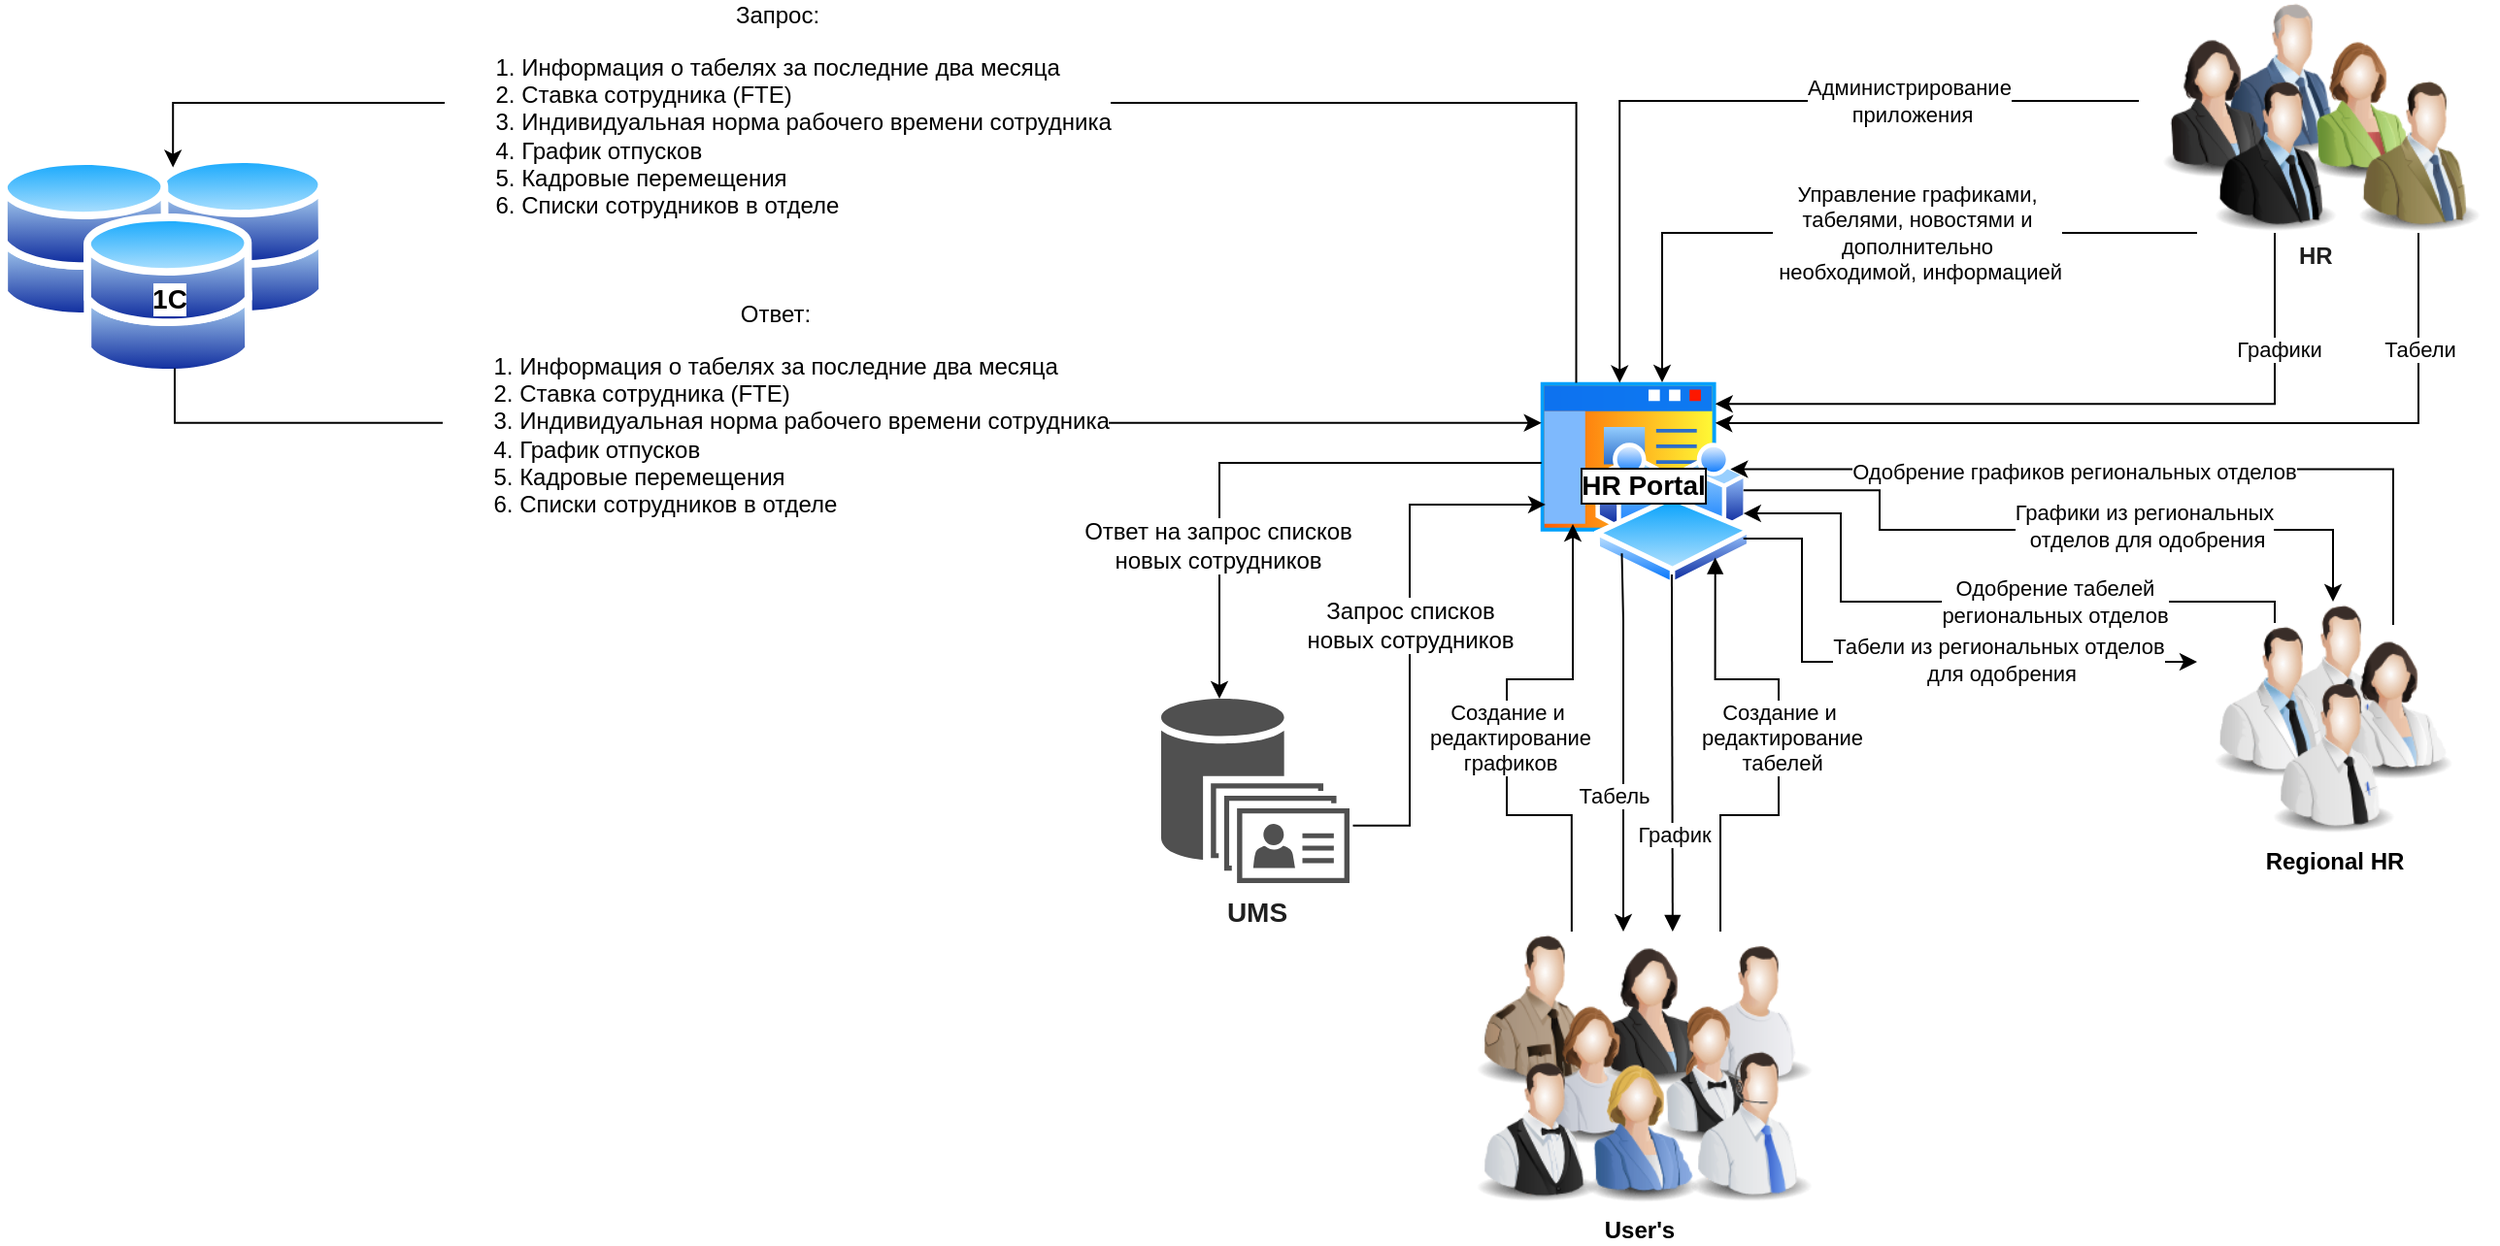 <mxfile version="18.1.3" type="device"><diagram id="Lq95aypC4lVMrsYn6Aff" name="Page-1"><mxGraphModel dx="1422" dy="865" grid="1" gridSize="10" guides="1" tooltips="1" connect="1" arrows="1" fold="1" page="1" pageScale="1" pageWidth="1169" pageHeight="1654" math="1" shadow="0"><root><mxCell id="0"/><mxCell id="1" parent="0"/><mxCell id="aCcJaI6mUxAxK2lkdSR--11" value="&lt;font style=&quot;font-size: 14px;&quot;&gt;&lt;span&gt;UMS&lt;/span&gt;&lt;/font&gt;" style="sketch=0;shadow=0;dashed=0;html=1;strokeColor=none;fillColor=#505050;labelPosition=center;verticalLabelPosition=bottom;verticalAlign=top;outlineConnect=0;align=center;shape=mxgraph.office.databases.unified_contact_store;fontColor=#1F1F1F;labelBackgroundColor=default;fontStyle=1" parent="1" vertex="1"><mxGeometry x="1200" y="567" width="97" height="95" as="geometry"/></mxCell><mxCell id="aCcJaI6mUxAxK2lkdSR--24" value="HR Portal" style="aspect=fixed;perimeter=ellipsePerimeter;html=1;align=center;shadow=0;dashed=0;spacingTop=3;image;image=img/lib/active_directory/workspace_site.svg;points=[[0.03,0.13,0,0,0],[0.03,0.22,0,0,0],[0.03,0.31,0,0,0],[0.03,0.41,0,0,0],[0.03,0.5,0,0,0],[0.03,0.59,0,0,0],[0.03,0.67,0,0,0],[0.08,0.72,0,0,0],[0.1,0.03,0,0,0],[0.19,0.03,0,0,0],[0.19,0.72,0,0,0],[0.29,0.03,0,0,0],[0.29,0.77,0,0,0],[0.34,0.8,0,0,0],[0.39,0.03,0,0,0],[0.4,0.84,0,0,0],[0.47,0.87,0,0,0],[0.5,0.03,0,0,0],[0.52,0.9,0,0,0],[0.62,0.03,0,0,0],[0.63,0.94,0,0,0],[0.7,0.93,0,0,0],[0.72,0.03,0,0,0],[0.78,0.9,0,0,0],[0.83,0.03,0,0,0],[0.83,0.13,0,0,0],[0.83,0.22,0,0,0],[0.83,0.86,0,0,0],[0.85,0.33,0,0,0],[0.89,0.83,0,0,0],[0.9,0.44,0,0,0],[0.96,0.54,0,0,0],[0.96,0.65,0,0,0],[0.96,0.77,0,0,0]];fontSize=14;fontStyle=1;labelPosition=center;verticalLabelPosition=middle;verticalAlign=middle;labelBorderColor=default;horizontal=1;" parent="1" vertex="1"><mxGeometry x="1392.5" y="401" width="111.86" height="108.5" as="geometry"/></mxCell><mxCell id="6jzwit1CotVRzG8QIPb7-9" value="" style="group" parent="1" vertex="1" connectable="0"><mxGeometry x="602" y="287" width="168" height="114" as="geometry"/></mxCell><mxCell id="6jzwit1CotVRzG8QIPb7-2" value="" style="aspect=fixed;perimeter=ellipsePerimeter;html=1;align=center;shadow=0;dashed=0;spacingTop=3;image;image=img/lib/active_directory/databases.svg;snapToPoint=0;cloneable=0;points=[[0.07,0.82,0,0,0],[0.17,0.89,0,0,0],[0.32,0.93,0,0,0],[0.47,0.95,0,0,0],[0.5,0.04,0,0,0],[0.62,0.96,0,0,0],[0.72,0.93,0,0,0],[0.84,0.89,0,0,0],[0.89,0.1,0,0,0],[0.95,0.19,0,0,0],[0.95,0.31,0,0,0],[0.95,0.43,0,0,0],[0.95,0.55,0,0,0],[0.95,0.67,0,0,0],[0.95,0.82,0,0,0]];" parent="6jzwit1CotVRzG8QIPb7-9" vertex="1"><mxGeometry x="81" width="87" height="84" as="geometry"/></mxCell><mxCell id="6jzwit1CotVRzG8QIPb7-7" value="" style="aspect=fixed;perimeter=ellipsePerimeter;html=1;align=center;shadow=0;dashed=0;spacingTop=3;image;image=img/lib/active_directory/databases.svg;snapToPoint=0;cloneable=0;points=[[0.06,0.17,0,0,0],[0.14,0.1,0,0,0],[0.23,0.07,0,0,0],[0.33,0.06,0,0,0],[0.43,0.05,0,0,0],[0.53,0.05,0,0,0],[0.63,0.05,0,0,0],[0.74,0.06,0,0,0],[0.84,0.09,0,0,0],[0.94,0.17,0,0,0]];" parent="6jzwit1CotVRzG8QIPb7-9" vertex="1"><mxGeometry y="1" width="87" height="84" as="geometry"/></mxCell><mxCell id="6jzwit1CotVRzG8QIPb7-8" value="&lt;font style=&quot;font-size: 14px;&quot;&gt;&lt;b style=&quot;font-size: 14px;&quot;&gt;1С&lt;/b&gt;&lt;/font&gt;" style="aspect=fixed;perimeter=ellipsePerimeter;html=1;align=center;shadow=0;dashed=0;spacingTop=3;image;image=img/lib/active_directory/databases.svg;snapToPoint=0;cloneable=0;points=[[0.08,0.86,0,0,0],[0.22,0.93,0,0,0],[0.39,0.95,0,0,0],[0.54,0.95,0,0,0],[0.67,0.93,0,0,0],[0.8,0.9,0,0,0],[0.93,0.86,0,0,0]];labelPosition=center;verticalLabelPosition=middle;verticalAlign=middle;fontSize=14;" parent="6jzwit1CotVRzG8QIPb7-9" vertex="1"><mxGeometry x="43" y="30" width="87" height="84" as="geometry"/></mxCell><mxCell id="6jzwit1CotVRzG8QIPb7-11" value="" style="group" parent="1" vertex="1" connectable="0"><mxGeometry x="1703.5" y="207" width="185" height="120" as="geometry"/></mxCell><mxCell id="aCcJaI6mUxAxK2lkdSR--2" value="" style="image;html=1;image=img/lib/clip_art/people/Suit_Man_Blue_128x128.png" parent="6jzwit1CotVRzG8QIPb7-11" vertex="1"><mxGeometry x="35" width="80" height="80" as="geometry"/></mxCell><mxCell id="aCcJaI6mUxAxK2lkdSR--23" value="" style="image;html=1;image=img/lib/clip_art/people/Suit_Woman_Green_128x128.png" parent="6jzwit1CotVRzG8QIPb7-11" vertex="1"><mxGeometry x="75" y="13" width="80" height="80" as="geometry"/></mxCell><mxCell id="6jzwit1CotVRzG8QIPb7-10" value="HR" style="image;html=1;image=img/lib/clip_art/people/Suit_Woman_128x128.png;labelBackgroundColor=default;fontColor=#1F1F1F;verticalAlign=middle;align=left;labelPosition=right;verticalLabelPosition=bottom;fontStyle=1" parent="6jzwit1CotVRzG8QIPb7-11" vertex="1"><mxGeometry y="12" width="80" height="80" as="geometry"/></mxCell><mxCell id="aCcJaI6mUxAxK2lkdSR--3" value="" style="image;html=1;image=img/lib/clip_art/people/Suit_Man_128x128.png;fontStyle=1;labelPosition=right;verticalLabelPosition=bottom;align=left;verticalAlign=top;" parent="6jzwit1CotVRzG8QIPb7-11" vertex="1"><mxGeometry x="30" y="40" width="80" height="80" as="geometry"/></mxCell><mxCell id="aCcJaI6mUxAxK2lkdSR--4" value="" style="image;html=1;image=img/lib/clip_art/people/Suit_Man_Green_128x128.png" parent="6jzwit1CotVRzG8QIPb7-11" vertex="1"><mxGeometry x="104" y="40" width="80" height="80" as="geometry"/></mxCell><mxCell id="6jzwit1CotVRzG8QIPb7-12" value="" style="group" parent="1" vertex="1" connectable="0"><mxGeometry x="1733.5" y="517" width="141" height="120" as="geometry"/></mxCell><mxCell id="aCcJaI6mUxAxK2lkdSR--7" value="" style="image;html=1;image=img/lib/clip_art/people/Tech_Man_128x128.png" parent="6jzwit1CotVRzG8QIPb7-12" vertex="1"><mxGeometry x="30" width="80" height="80" as="geometry"/></mxCell><mxCell id="aCcJaI6mUxAxK2lkdSR--5" value="" style="image;html=1;image=img/lib/clip_art/people/Scientist_Man_128x128.png" parent="6jzwit1CotVRzG8QIPb7-12" vertex="1"><mxGeometry y="11" width="80" height="80" as="geometry"/></mxCell><mxCell id="aCcJaI6mUxAxK2lkdSR--16" value="" style="image;html=1;image=img/lib/clip_art/people/Scientist_Woman_128x128.png" parent="6jzwit1CotVRzG8QIPb7-12" vertex="1"><mxGeometry x="61" y="12" width="80" height="80" as="geometry"/></mxCell><mxCell id="aCcJaI6mUxAxK2lkdSR--6" value="&lt;b&gt;Regional HR&lt;/b&gt;" style="image;html=1;image=img/lib/clip_art/people/Tech_Man_128x128.png" parent="6jzwit1CotVRzG8QIPb7-12" vertex="1"><mxGeometry x="30" y="40" width="80" height="80" as="geometry"/></mxCell><mxCell id="6jzwit1CotVRzG8QIPb7-26" value="" style="group" parent="1" vertex="1" connectable="0"><mxGeometry x="1353.43" y="687" width="190" height="140" as="geometry"/></mxCell><mxCell id="aCcJaI6mUxAxK2lkdSR--14" value="" style="image;html=1;image=img/lib/clip_art/people/Security_Man_128x128.png" parent="6jzwit1CotVRzG8QIPb7-26" vertex="1"><mxGeometry width="80" height="80" as="geometry"/></mxCell><mxCell id="aCcJaI6mUxAxK2lkdSR--21" value="" style="image;html=1;image=img/lib/clip_art/people/Suit_Woman_128x128.png" parent="6jzwit1CotVRzG8QIPb7-26" vertex="1"><mxGeometry x="60" width="80" height="80" as="geometry"/></mxCell><mxCell id="6jzwit1CotVRzG8QIPb7-21" value="" style="image;html=1;image=img/lib/clip_art/people/Worker_Man_128x128.png;labelBackgroundColor=default;fontSize=14;fontColor=#1F1F1F;" parent="6jzwit1CotVRzG8QIPb7-26" vertex="1"><mxGeometry x="110" width="80" height="80" as="geometry"/></mxCell><mxCell id="aCcJaI6mUxAxK2lkdSR--15" value="" style="image;html=1;image=img/lib/clip_art/people/Worker_Woman_128x128.png" parent="6jzwit1CotVRzG8QIPb7-26" vertex="1"><mxGeometry x="30" y="30" width="80" height="80" as="geometry"/></mxCell><mxCell id="aCcJaI6mUxAxK2lkdSR--19" value="" style="image;html=1;image=img/lib/clip_art/people/Waiter_Woman_128x128.png" parent="6jzwit1CotVRzG8QIPb7-26" vertex="1"><mxGeometry x="90" y="30" width="80" height="80" as="geometry"/></mxCell><mxCell id="aCcJaI6mUxAxK2lkdSR--17" value="" style="image;html=1;image=img/lib/clip_art/people/Waiter_128x128.png" parent="6jzwit1CotVRzG8QIPb7-26" vertex="1"><mxGeometry y="60" width="80" height="80" as="geometry"/></mxCell><mxCell id="aCcJaI6mUxAxK2lkdSR--22" value="&lt;b&gt;User's&lt;/b&gt;" style="image;html=1;image=img/lib/clip_art/people/Suit_Woman_Blue_128x128.png" parent="6jzwit1CotVRzG8QIPb7-26" vertex="1"><mxGeometry x="53" y="60" width="80" height="80" as="geometry"/></mxCell><mxCell id="6jzwit1CotVRzG8QIPb7-25" value="" style="image;html=1;image=img/lib/clip_art/people/Telesales_Man_128x128.png;labelBackgroundColor=default;fontSize=14;fontColor=#1F1F1F;" parent="6jzwit1CotVRzG8QIPb7-26" vertex="1"><mxGeometry x="110" y="60" width="80" height="80" as="geometry"/></mxCell><mxCell id="xbtdF4-ouIRIH4cw3B-q-2" value="" style="edgeStyle=orthogonalEdgeStyle;rounded=0;orthogonalLoop=1;jettySize=auto;html=1;fontSize=14;exitX=1.024;exitY=0.063;exitDx=0;exitDy=0;exitPerimeter=0;entryX=0.19;entryY=0.03;entryDx=0;entryDy=0;entryPerimeter=0;startArrow=classic;startFill=1;endArrow=none;endFill=0;" parent="1" source="6jzwit1CotVRzG8QIPb7-7" target="aCcJaI6mUxAxK2lkdSR--24" edge="1"><mxGeometry relative="1" as="geometry"><mxPoint x="1010.5" y="455.25" as="targetPoint"/><Array as="points"><mxPoint x="691" y="260"/><mxPoint x="1414" y="260"/></Array></mxGeometry></mxCell><mxCell id="hGpTELamuzpwL55iP_a8-1" value="&lt;font style=&quot;font-size: 12px;&quot;&gt;Запрос:&lt;br&gt;&lt;ol&gt;&lt;li style=&quot;text-align: left;&quot;&gt;&lt;font style=&quot;font-size: 12px;&quot;&gt;Информация о табелях за последние два месяца&lt;/font&gt;&lt;/li&gt;&lt;li style=&quot;text-align: left;&quot;&gt;&lt;font style=&quot;font-size: 12px;&quot;&gt;Ставка сотрудника (FTE)&lt;/font&gt;&lt;/li&gt;&lt;li style=&quot;text-align: left;&quot;&gt;Индивидуальная норма рабочего времени сотрудника&lt;/li&gt;&lt;li style=&quot;text-align: left;&quot;&gt;График отпусков&lt;/li&gt;&lt;li style=&quot;text-align: left;&quot;&gt;Кадровые перемещения&lt;/li&gt;&lt;li style=&quot;text-align: left;&quot;&gt;Списки сотрудников в отделе&lt;/li&gt;&lt;/ol&gt;&lt;/font&gt;" style="edgeLabel;html=1;align=center;verticalAlign=middle;resizable=0;points=[];" parent="xbtdF4-ouIRIH4cw3B-q-2" vertex="1" connectable="0"><mxGeometry x="-0.224" y="-1" relative="1" as="geometry"><mxPoint x="-6" y="9" as="offset"/></mxGeometry></mxCell><mxCell id="xbtdF4-ouIRIH4cw3B-q-6" value="" style="edgeStyle=orthogonalEdgeStyle;rounded=0;orthogonalLoop=1;jettySize=auto;html=1;fontSize=14;exitX=0.54;exitY=0.95;exitDx=0;exitDy=0;exitPerimeter=0;entryX=0.03;entryY=0.22;entryDx=0;entryDy=0;entryPerimeter=0;" parent="1" source="6jzwit1CotVRzG8QIPb7-8" target="aCcJaI6mUxAxK2lkdSR--24" edge="1"><mxGeometry relative="1" as="geometry"><mxPoint x="854.5" y="493" as="targetPoint"/><Array as="points"><mxPoint x="692" y="425"/></Array></mxGeometry></mxCell><mxCell id="hGpTELamuzpwL55iP_a8-2" value="Ответ:&lt;br&gt;&lt;ol&gt;&lt;li style=&quot;text-align: left;&quot;&gt;Информация о табелях за последние два месяца&lt;/li&gt;&lt;li style=&quot;text-align: left;&quot;&gt;Ставка сотрудника (FTE)&lt;/li&gt;&lt;li style=&quot;text-align: left;&quot;&gt;Индивидуальная норма рабочего времени сотрудника&lt;/li&gt;&lt;li style=&quot;text-align: left;&quot;&gt;График отпусков&lt;/li&gt;&lt;li style=&quot;text-align: left;&quot;&gt;Кадровые перемещения&lt;/li&gt;&lt;li style=&quot;text-align: left;&quot;&gt;Списки сотрудников в отделе&lt;/li&gt;&lt;/ol&gt;" style="edgeLabel;html=1;align=center;verticalAlign=middle;resizable=0;points=[];fontSize=12;" parent="xbtdF4-ouIRIH4cw3B-q-6" vertex="1" connectable="0"><mxGeometry x="-0.021" y="1" relative="1" as="geometry"><mxPoint x="-22" as="offset"/></mxGeometry></mxCell><mxCell id="hGpTELamuzpwL55iP_a8-4" value="" style="edgeStyle=orthogonalEdgeStyle;rounded=0;orthogonalLoop=1;jettySize=auto;html=1;fontSize=12;entryX=0.03;entryY=0.41;entryDx=0;entryDy=0;entryPerimeter=0;startArrow=classic;startFill=1;endArrow=none;endFill=0;" parent="1" source="aCcJaI6mUxAxK2lkdSR--11" target="aCcJaI6mUxAxK2lkdSR--24" edge="1"><mxGeometry relative="1" as="geometry"><mxPoint x="1156.5" y="412" as="targetPoint"/><Array as="points"><mxPoint x="1230" y="446"/></Array></mxGeometry></mxCell><mxCell id="hGpTELamuzpwL55iP_a8-5" value="Ответ на запрос списков&lt;br&gt;новых сотрудников" style="edgeLabel;html=1;align=center;verticalAlign=middle;resizable=0;points=[];fontSize=12;" parent="hGpTELamuzpwL55iP_a8-4" vertex="1" connectable="0"><mxGeometry x="0.073" y="2" relative="1" as="geometry"><mxPoint x="-34" y="44" as="offset"/></mxGeometry></mxCell><mxCell id="hGpTELamuzpwL55iP_a8-6" value="" style="edgeStyle=orthogonalEdgeStyle;rounded=0;orthogonalLoop=1;jettySize=auto;html=1;fontSize=12;entryX=0.049;entryY=0.608;entryDx=0;entryDy=0;entryPerimeter=0;exitX=1.018;exitY=0.688;exitDx=0;exitDy=0;exitPerimeter=0;" parent="1" source="aCcJaI6mUxAxK2lkdSR--11" target="aCcJaI6mUxAxK2lkdSR--24" edge="1"><mxGeometry relative="1" as="geometry"><mxPoint x="1204.5" y="597" as="sourcePoint"/><mxPoint x="1262.5" y="467" as="targetPoint"/><Array as="points"><mxPoint x="1328" y="632"/><mxPoint x="1328" y="467"/></Array></mxGeometry></mxCell><mxCell id="hGpTELamuzpwL55iP_a8-7" value="Запрос списков&lt;br&gt;новых сотрудников" style="edgeLabel;html=1;align=center;verticalAlign=middle;resizable=0;points=[];fontSize=12;" parent="hGpTELamuzpwL55iP_a8-6" vertex="1" connectable="0"><mxGeometry x="0.073" y="2" relative="1" as="geometry"><mxPoint x="2" y="9" as="offset"/></mxGeometry></mxCell><mxCell id="FSNYjaldmI8xFwBsYujE-4" value="" style="edgeStyle=orthogonalEdgeStyle;rounded=0;orthogonalLoop=1;jettySize=auto;html=1;exitX=0;exitY=0.5;exitDx=0;exitDy=0;entryX=0.39;entryY=0.03;entryDx=0;entryDy=0;entryPerimeter=0;" edge="1" parent="1" source="6jzwit1CotVRzG8QIPb7-10" target="aCcJaI6mUxAxK2lkdSR--24"><mxGeometry relative="1" as="geometry"><mxPoint x="1634" y="217" as="sourcePoint"/><mxPoint x="1633.5" y="129" as="targetPoint"/></mxGeometry></mxCell><mxCell id="FSNYjaldmI8xFwBsYujE-18" value="Администрирование&lt;br&gt;&amp;nbsp;приложения" style="edgeLabel;html=1;align=center;verticalAlign=middle;resizable=0;points=[];" vertex="1" connectable="0" parent="FSNYjaldmI8xFwBsYujE-4"><mxGeometry x="-0.202" y="1" relative="1" as="geometry"><mxPoint x="46" y="-1" as="offset"/></mxGeometry></mxCell><mxCell id="FSNYjaldmI8xFwBsYujE-5" value="" style="edgeStyle=orthogonalEdgeStyle;rounded=0;orthogonalLoop=1;jettySize=auto;html=1;exitX=0;exitY=1;exitDx=0;exitDy=0;" edge="1" parent="1" source="aCcJaI6mUxAxK2lkdSR--3"><mxGeometry relative="1" as="geometry"><mxPoint x="1588" y="297" as="sourcePoint"/><mxPoint x="1458" y="404" as="targetPoint"/><Array as="points"><mxPoint x="1458" y="327"/></Array></mxGeometry></mxCell><mxCell id="FSNYjaldmI8xFwBsYujE-21" value="Управление графиками,&lt;br&gt;табелями, новостями&amp;nbsp;и &lt;br&gt;дополнительно&lt;br&gt;&amp;nbsp;необходимой, информацией" style="edgeLabel;html=1;align=center;verticalAlign=middle;resizable=0;points=[];" vertex="1" connectable="0" parent="FSNYjaldmI8xFwBsYujE-5"><mxGeometry x="-0.195" relative="1" as="geometry"><mxPoint x="-3" as="offset"/></mxGeometry></mxCell><mxCell id="FSNYjaldmI8xFwBsYujE-6" value="" style="edgeStyle=orthogonalEdgeStyle;rounded=0;orthogonalLoop=1;jettySize=auto;html=1;exitX=0.5;exitY=1;exitDx=0;exitDy=0;entryX=0.83;entryY=0.13;entryDx=0;entryDy=0;entryPerimeter=0;" edge="1" parent="1" source="aCcJaI6mUxAxK2lkdSR--3" target="aCcJaI6mUxAxK2lkdSR--24"><mxGeometry relative="1" as="geometry"><mxPoint x="1625.5" y="487" as="sourcePoint"/><mxPoint x="1485" y="407" as="targetPoint"/><Array as="points"><mxPoint x="1774" y="415"/></Array></mxGeometry></mxCell><mxCell id="FSNYjaldmI8xFwBsYujE-22" value="&amp;nbsp;Графики" style="edgeLabel;html=1;align=center;verticalAlign=middle;resizable=0;points=[];" vertex="1" connectable="0" parent="FSNYjaldmI8xFwBsYujE-6"><mxGeometry x="-0.666" y="2" relative="1" as="geometry"><mxPoint x="-2" y="-3" as="offset"/></mxGeometry></mxCell><mxCell id="FSNYjaldmI8xFwBsYujE-7" value="" style="edgeStyle=orthogonalEdgeStyle;rounded=0;orthogonalLoop=1;jettySize=auto;html=1;exitX=0.5;exitY=1;exitDx=0;exitDy=0;entryX=0.83;entryY=0.22;entryDx=0;entryDy=0;entryPerimeter=0;" edge="1" parent="1" source="aCcJaI6mUxAxK2lkdSR--4" target="aCcJaI6mUxAxK2lkdSR--24"><mxGeometry relative="1" as="geometry"><mxPoint x="1808.48" y="404.25" as="sourcePoint"/><mxPoint x="1558" y="437" as="targetPoint"/><Array as="points"><mxPoint x="1848" y="425"/><mxPoint x="1488" y="425"/></Array></mxGeometry></mxCell><mxCell id="FSNYjaldmI8xFwBsYujE-20" value="Табели" style="edgeLabel;html=1;align=center;verticalAlign=middle;resizable=0;points=[];" vertex="1" connectable="0" parent="FSNYjaldmI8xFwBsYujE-7"><mxGeometry x="-0.578" y="-3" relative="1" as="geometry"><mxPoint x="3" y="-37" as="offset"/></mxGeometry></mxCell><mxCell id="FSNYjaldmI8xFwBsYujE-8" value="" style="edgeStyle=orthogonalEdgeStyle;rounded=0;orthogonalLoop=1;jettySize=auto;html=1;entryX=0.9;entryY=0.44;entryDx=0;entryDy=0;entryPerimeter=0;exitX=0.5;exitY=0;exitDx=0;exitDy=0;" edge="1" parent="1" source="aCcJaI6mUxAxK2lkdSR--16" target="aCcJaI6mUxAxK2lkdSR--24"><mxGeometry relative="1" as="geometry"><mxPoint x="1718" y="529" as="sourcePoint"/><mxPoint x="1448.004" y="545.105" as="targetPoint"/><Array as="points"><mxPoint x="1835" y="449"/></Array></mxGeometry></mxCell><mxCell id="FSNYjaldmI8xFwBsYujE-24" value="Одобрение графиков региональных отделов" style="edgeLabel;html=1;align=center;verticalAlign=middle;resizable=0;points=[];" vertex="1" connectable="0" parent="FSNYjaldmI8xFwBsYujE-8"><mxGeometry x="-0.663" relative="1" as="geometry"><mxPoint x="-165" y="-8" as="offset"/></mxGeometry></mxCell><mxCell id="FSNYjaldmI8xFwBsYujE-9" value="" style="edgeStyle=orthogonalEdgeStyle;rounded=0;orthogonalLoop=1;jettySize=auto;html=1;entryX=0.96;entryY=0.65;entryDx=0;entryDy=0;entryPerimeter=0;exitX=0.5;exitY=0;exitDx=0;exitDy=0;" edge="1" parent="1" source="aCcJaI6mUxAxK2lkdSR--5" target="aCcJaI6mUxAxK2lkdSR--24"><mxGeometry relative="1" as="geometry"><mxPoint x="1615.49" y="467" as="sourcePoint"/><mxPoint x="1437.334" y="555.105" as="targetPoint"/><Array as="points"><mxPoint x="1774" y="517"/><mxPoint x="1550" y="517"/><mxPoint x="1550" y="471"/></Array></mxGeometry></mxCell><mxCell id="FSNYjaldmI8xFwBsYujE-26" value="Одобрение табелей &lt;br&gt;региональных отделов" style="edgeLabel;html=1;align=center;verticalAlign=middle;resizable=0;points=[];" vertex="1" connectable="0" parent="FSNYjaldmI8xFwBsYujE-9"><mxGeometry x="0.141" y="1" relative="1" as="geometry"><mxPoint x="64" y="-1" as="offset"/></mxGeometry></mxCell><mxCell id="FSNYjaldmI8xFwBsYujE-10" value="" style="edgeStyle=orthogonalEdgeStyle;rounded=0;orthogonalLoop=1;jettySize=auto;html=1;exitX=0.75;exitY=0;exitDx=0;exitDy=0;" edge="1" parent="1"><mxGeometry relative="1" as="geometry"><mxPoint x="1411.43" y="687" as="sourcePoint"/><mxPoint x="1412" y="477" as="targetPoint"/><Array as="points"><mxPoint x="1411" y="627"/><mxPoint x="1378" y="627"/><mxPoint x="1378" y="557"/><mxPoint x="1412" y="557"/></Array></mxGeometry></mxCell><mxCell id="FSNYjaldmI8xFwBsYujE-14" value="Создание и&lt;br&gt;&amp;nbsp;редактирование&lt;br&gt;&amp;nbsp;графиков" style="edgeLabel;html=1;align=center;verticalAlign=middle;resizable=0;points=[];" vertex="1" connectable="0" parent="FSNYjaldmI8xFwBsYujE-10"><mxGeometry x="-0.002" relative="1" as="geometry"><mxPoint y="5" as="offset"/></mxGeometry></mxCell><mxCell id="FSNYjaldmI8xFwBsYujE-11" value="" style="edgeStyle=orthogonalEdgeStyle;rounded=0;orthogonalLoop=1;jettySize=auto;html=1;entryX=0.4;entryY=0.84;entryDx=0;entryDy=0;entryPerimeter=0;startArrow=classic;startFill=1;endArrow=none;endFill=0;" edge="1" parent="1" target="aCcJaI6mUxAxK2lkdSR--24"><mxGeometry relative="1" as="geometry"><mxPoint x="1438" y="687" as="sourcePoint"/><mxPoint x="1437.866" y="616.995" as="targetPoint"/><Array as="points"><mxPoint x="1438" y="687"/><mxPoint x="1438" y="527"/><mxPoint x="1437" y="527"/></Array></mxGeometry></mxCell><mxCell id="FSNYjaldmI8xFwBsYujE-16" value="Табель" style="edgeLabel;html=1;align=center;verticalAlign=middle;resizable=0;points=[];" vertex="1" connectable="0" parent="FSNYjaldmI8xFwBsYujE-11"><mxGeometry x="0.165" y="-1" relative="1" as="geometry"><mxPoint x="-6" y="44" as="offset"/></mxGeometry></mxCell><mxCell id="FSNYjaldmI8xFwBsYujE-12" value="" style="edgeStyle=orthogonalEdgeStyle;rounded=0;orthogonalLoop=1;jettySize=auto;html=1;entryX=0.63;entryY=0.94;entryDx=0;entryDy=0;entryPerimeter=0;exitX=0;exitY=0;exitDx=0;exitDy=0;startArrow=block;startFill=1;endArrow=none;endFill=0;" edge="1" parent="1" source="6jzwit1CotVRzG8QIPb7-21" target="aCcJaI6mUxAxK2lkdSR--24"><mxGeometry relative="1" as="geometry"><mxPoint x="1685.5" y="558" as="sourcePoint"/><mxPoint x="1529.886" y="514.545" as="targetPoint"/><Array as="points"><mxPoint x="1463" y="687"/></Array></mxGeometry></mxCell><mxCell id="FSNYjaldmI8xFwBsYujE-17" value="График" style="edgeLabel;html=1;align=center;verticalAlign=middle;resizable=0;points=[];" vertex="1" connectable="0" parent="FSNYjaldmI8xFwBsYujE-12"><mxGeometry x="-0.28" y="1" relative="1" as="geometry"><mxPoint x="1" y="16" as="offset"/></mxGeometry></mxCell><mxCell id="FSNYjaldmI8xFwBsYujE-13" value="" style="edgeStyle=orthogonalEdgeStyle;rounded=0;orthogonalLoop=1;jettySize=auto;html=1;entryX=0.83;entryY=0.86;entryDx=0;entryDy=0;entryPerimeter=0;startArrow=none;startFill=0;endArrow=block;endFill=1;" edge="1" parent="1" target="aCcJaI6mUxAxK2lkdSR--24"><mxGeometry relative="1" as="geometry"><mxPoint x="1488" y="687" as="sourcePoint"/><mxPoint x="1488" y="497" as="targetPoint"/><Array as="points"><mxPoint x="1488" y="627"/><mxPoint x="1518" y="627"/><mxPoint x="1518" y="557"/><mxPoint x="1485" y="557"/></Array></mxGeometry></mxCell><mxCell id="FSNYjaldmI8xFwBsYujE-15" value="Создание и&lt;br&gt;&amp;nbsp;редактирование&lt;br&gt;&amp;nbsp;табелей" style="edgeLabel;html=1;align=center;verticalAlign=middle;resizable=0;points=[];" vertex="1" connectable="0" parent="FSNYjaldmI8xFwBsYujE-13"><mxGeometry x="-0.034" relative="1" as="geometry"><mxPoint y="-7" as="offset"/></mxGeometry></mxCell><mxCell id="FSNYjaldmI8xFwBsYujE-19" value="" style="edgeStyle=orthogonalEdgeStyle;rounded=0;orthogonalLoop=1;jettySize=auto;html=1;entryX=0.96;entryY=0.77;entryDx=0;entryDy=0;entryPerimeter=0;exitX=0;exitY=0.25;exitDx=0;exitDy=0;startArrow=classic;startFill=1;endArrow=none;endFill=0;" edge="1" parent="1" source="aCcJaI6mUxAxK2lkdSR--5" target="aCcJaI6mUxAxK2lkdSR--24"><mxGeometry relative="1" as="geometry"><mxPoint x="1613.5" y="563" as="sourcePoint"/><mxPoint x="1490.055" y="493.055" as="targetPoint"/><Array as="points"><mxPoint x="1530" y="548"/><mxPoint x="1530" y="485"/></Array></mxGeometry></mxCell><mxCell id="FSNYjaldmI8xFwBsYujE-29" value="Табели из региональных отделов&lt;br&gt;&amp;nbsp;для одобрения" style="edgeLabel;html=1;align=center;verticalAlign=middle;resizable=0;points=[];" vertex="1" connectable="0" parent="FSNYjaldmI8xFwBsYujE-19"><mxGeometry x="-0.144" y="-2" relative="1" as="geometry"><mxPoint x="24" y="1" as="offset"/></mxGeometry></mxCell><mxCell id="FSNYjaldmI8xFwBsYujE-23" value="" style="edgeStyle=orthogonalEdgeStyle;rounded=0;orthogonalLoop=1;jettySize=auto;html=1;entryX=0.96;entryY=0.54;entryDx=0;entryDy=0;entryPerimeter=0;exitX=0.5;exitY=0;exitDx=0;exitDy=0;endArrow=none;endFill=0;startArrow=classic;startFill=1;" edge="1" parent="1" source="aCcJaI6mUxAxK2lkdSR--7" target="aCcJaI6mUxAxK2lkdSR--24"><mxGeometry relative="1" as="geometry"><mxPoint x="1688" y="517" as="sourcePoint"/><mxPoint x="1756.496" y="477.035" as="targetPoint"/><Array as="points"><mxPoint x="1804" y="480"/><mxPoint x="1570" y="480"/><mxPoint x="1570" y="460"/></Array></mxGeometry></mxCell><mxCell id="FSNYjaldmI8xFwBsYujE-25" value="Графики из региональных&lt;br&gt;&amp;nbsp;отделов для одобрения" style="edgeLabel;html=1;align=center;verticalAlign=middle;resizable=0;points=[];" vertex="1" connectable="0" parent="FSNYjaldmI8xFwBsYujE-23"><mxGeometry x="0.242" y="-1" relative="1" as="geometry"><mxPoint x="89" y="-1" as="offset"/></mxGeometry></mxCell></root></mxGraphModel></diagram></mxfile>